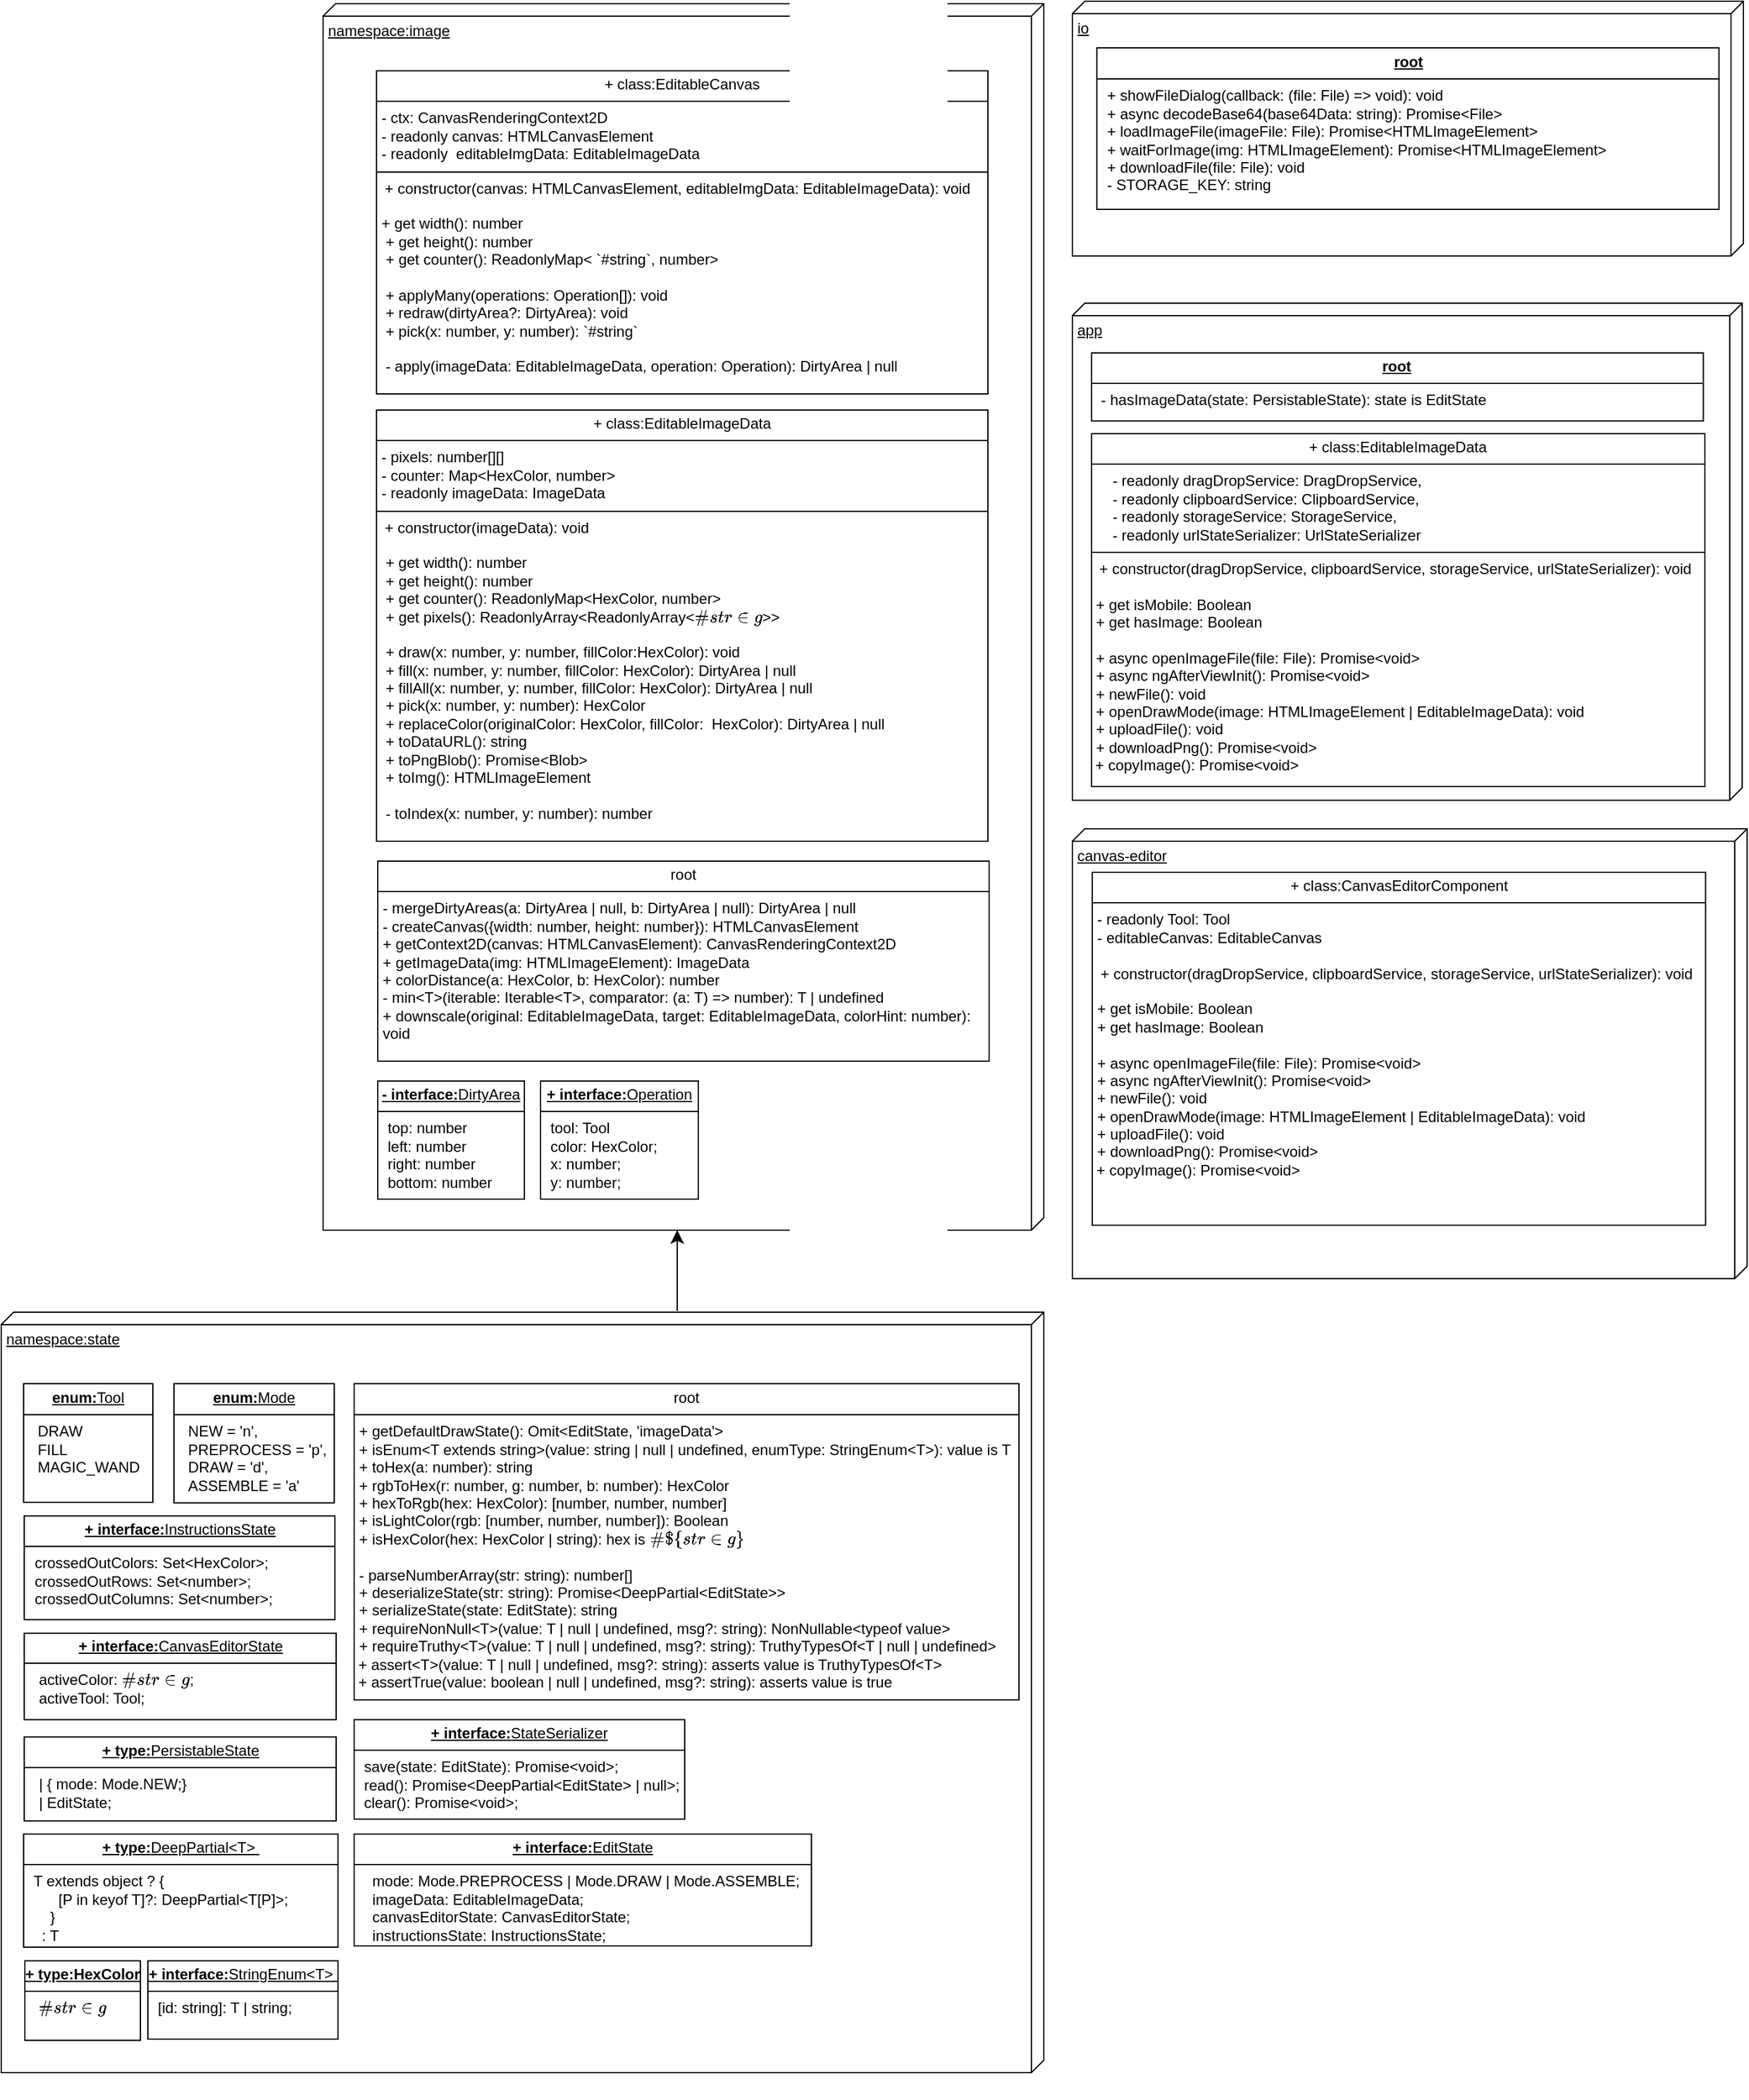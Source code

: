 <mxfile version="24.4.0" type="device">
  <diagram name="Página-1" id="ejyUBYjNq1u3te3N1Lgn">
    <mxGraphModel dx="1521" dy="1231" grid="0" gridSize="10" guides="1" tooltips="1" connect="1" arrows="1" fold="1" page="0" pageScale="1" pageWidth="827" pageHeight="1169" math="0" shadow="0">
      <root>
        <mxCell id="0" />
        <mxCell id="1" parent="0" />
        <mxCell id="gJbiYbYGiODxeHFWd503-30" value="" style="group" parent="1" vertex="1" connectable="0">
          <mxGeometry x="-461" y="884" width="839" height="633" as="geometry" />
        </mxCell>
        <mxCell id="gJbiYbYGiODxeHFWd503-29" value="namespace:state" style="verticalAlign=top;align=left;spacingTop=8;spacingLeft=2;spacingRight=12;shape=cube;size=10;direction=south;fontStyle=4;html=1;whiteSpace=wrap;" parent="gJbiYbYGiODxeHFWd503-30" vertex="1">
          <mxGeometry width="839" height="612" as="geometry" />
        </mxCell>
        <mxCell id="gJbiYbYGiODxeHFWd503-20" value="&lt;p style=&quot;margin:0px;margin-top:4px;text-align:center;text-decoration:underline;&quot;&gt;&lt;b&gt;enum:&lt;/b&gt;&lt;span style=&quot;background-color: initial; text-align: left;&quot;&gt;Tool&lt;/span&gt;&lt;/p&gt;&lt;hr size=&quot;1&quot; style=&quot;border-style:solid;&quot;&gt;&lt;p style=&quot;margin:0px;margin-left:8px;&quot;&gt;&amp;nbsp;DRAW&lt;/p&gt;&lt;p style=&quot;margin:0px;margin-left:8px;&quot;&gt;&amp;nbsp;FILL&lt;/p&gt;&lt;p style=&quot;margin:0px;margin-left:8px;&quot;&gt;&amp;nbsp;MAGIC_WAND&lt;/p&gt;" style="verticalAlign=top;align=left;overflow=fill;html=1;whiteSpace=wrap;" parent="gJbiYbYGiODxeHFWd503-30" vertex="1">
          <mxGeometry x="18" y="57.536" width="104" height="95.497" as="geometry" />
        </mxCell>
        <mxCell id="gJbiYbYGiODxeHFWd503-35" value="&lt;p style=&quot;margin:0px;margin-top:4px;text-align:center;text-decoration:underline;&quot;&gt;&lt;b&gt;enum:&lt;/b&gt;&lt;span style=&quot;background-color: initial; text-align: left;&quot;&gt;Mode&lt;/span&gt;&lt;/p&gt;&lt;hr size=&quot;1&quot; style=&quot;border-style:solid;&quot;&gt;&lt;p style=&quot;margin:0px;margin-left:8px;&quot;&gt;&amp;nbsp;&lt;span style=&quot;background-color: initial;&quot;&gt;NEW = &#39;n&#39;,&lt;/span&gt;&lt;/p&gt;&lt;p style=&quot;margin:0px;margin-left:8px;&quot;&gt;&amp;nbsp;PREPROCESS = &#39;p&#39;,&lt;/p&gt;&lt;p style=&quot;margin:0px;margin-left:8px;&quot;&gt;&amp;nbsp;DRAW = &#39;d&#39;,&lt;/p&gt;&lt;p style=&quot;margin:0px;margin-left:8px;&quot;&gt;&amp;nbsp;ASSEMBLE = &#39;a&#39;&lt;/p&gt;" style="verticalAlign=top;align=left;overflow=fill;html=1;whiteSpace=wrap;" parent="gJbiYbYGiODxeHFWd503-30" vertex="1">
          <mxGeometry x="139" y="57.536" width="129" height="95.904" as="geometry" />
        </mxCell>
        <mxCell id="gJbiYbYGiODxeHFWd503-43" value="&lt;p style=&quot;text-align: center; margin: 4px 0px 0px;&quot;&gt;&lt;b style=&quot;text-decoration-line: underline;&quot;&gt;+ interface:&lt;/b&gt;&lt;span style=&quot;background-color: initial;&quot;&gt;&lt;u&gt;CanvasEditorState&lt;/u&gt;&lt;/span&gt;&lt;/p&gt;&lt;hr size=&quot;1&quot; style=&quot;text-align: center; border-style: solid;&quot;&gt;&lt;p style=&quot;margin:0px;margin-left:8px;&quot;&gt;&amp;nbsp;activeColor: `#string`;&lt;/p&gt;&lt;p style=&quot;margin:0px;margin-left:8px;&quot;&gt;&amp;nbsp;activeTool: Tool;&lt;/p&gt;" style="verticalAlign=top;align=left;overflow=fill;html=1;whiteSpace=wrap;" parent="gJbiYbYGiODxeHFWd503-30" vertex="1">
          <mxGeometry x="18.5" y="258.367" width="251" height="69.56" as="geometry" />
        </mxCell>
        <mxCell id="gJbiYbYGiODxeHFWd503-44" value="&lt;p style=&quot;text-align: center; margin: 4px 0px 0px;&quot;&gt;&lt;b style=&quot;text-decoration-line: underline;&quot;&gt;+ interface:&lt;/b&gt;&lt;span style=&quot;background-color: initial; text-align: left;&quot;&gt;&lt;u&gt;InstructionsState&lt;/u&gt;&lt;/span&gt;&lt;/p&gt;&lt;hr size=&quot;1&quot; style=&quot;text-align: center; border-style: solid;&quot;&gt;&lt;p style=&quot;margin:0px;margin-left:8px;&quot;&gt;&lt;span style=&quot;background-color: initial;&quot;&gt;crossedOutColors: Set&amp;lt;HexColor&amp;gt;;&lt;/span&gt;&lt;/p&gt;&lt;p style=&quot;margin:0px;margin-left:8px;&quot;&gt;crossedOutRows: Set&amp;lt;number&amp;gt;;&lt;/p&gt;&lt;p style=&quot;margin:0px;margin-left:8px;&quot;&gt;crossedOutColumns: Set&amp;lt;number&amp;gt;;&lt;/p&gt;" style="verticalAlign=top;align=left;overflow=fill;html=1;whiteSpace=wrap;" parent="gJbiYbYGiODxeHFWd503-30" vertex="1">
          <mxGeometry x="18.5" y="163.964" width="250" height="83.473" as="geometry" />
        </mxCell>
        <mxCell id="gJbiYbYGiODxeHFWd503-45" value="&lt;p style=&quot;text-align: center; margin: 4px 0px 0px;&quot;&gt;&lt;b style=&quot;text-decoration-line: underline;&quot;&gt;+ type:&lt;/b&gt;&lt;span style=&quot;background-color: initial; text-align: left;&quot;&gt;&lt;u&gt;PersistableState&lt;/u&gt;&lt;/span&gt;&lt;/p&gt;&lt;hr size=&quot;1&quot; style=&quot;text-align: center; border-style: solid;&quot;&gt;&lt;p style=&quot;margin:0px;margin-left:8px;&quot;&gt;&amp;nbsp;&lt;span style=&quot;background-color: initial;&quot;&gt;| {&amp;nbsp;&lt;/span&gt;&lt;span style=&quot;background-color: initial;&quot;&gt;mode: Mode.NEW;&lt;/span&gt;&lt;span style=&quot;background-color: initial;&quot;&gt;}&lt;/span&gt;&lt;/p&gt;&lt;p style=&quot;margin:0px;margin-left:8px;&quot;&gt;&amp;nbsp;| EditState;&lt;/p&gt;" style="verticalAlign=top;align=left;overflow=fill;html=1;whiteSpace=wrap;" parent="gJbiYbYGiODxeHFWd503-30" vertex="1">
          <mxGeometry x="18.5" y="341.84" width="251" height="67.573" as="geometry" />
        </mxCell>
        <mxCell id="gJbiYbYGiODxeHFWd503-46" value="&lt;p style=&quot;text-align: center; margin: 4px 0px 0px;&quot;&gt;&lt;b style=&quot;text-decoration-line: underline;&quot;&gt;+ interface:&lt;/b&gt;&lt;span style=&quot;background-color: initial;&quot;&gt;&lt;u&gt;EditState&lt;/u&gt;&lt;/span&gt;&lt;/p&gt;&lt;hr size=&quot;1&quot; style=&quot;text-align: center; border-style: solid;&quot;&gt;&lt;p style=&quot;margin:0px;margin-left:8px;&quot;&gt;&amp;nbsp; mode: Mode.PREPROCESS | Mode.DRAW | Mode.ASSEMBLE;&lt;/p&gt;&lt;p style=&quot;margin:0px;margin-left:8px;&quot;&gt;&amp;nbsp; imageData: EditableImageData;&lt;/p&gt;&lt;p style=&quot;margin:0px;margin-left:8px;&quot;&gt;&amp;nbsp; canvasEditorState: CanvasEditorState;&lt;/p&gt;&lt;p style=&quot;margin:0px;margin-left:8px;&quot;&gt;&amp;nbsp; instructionsState: InstructionsState;&lt;/p&gt;" style="verticalAlign=top;align=left;overflow=fill;html=1;whiteSpace=wrap;" parent="gJbiYbYGiODxeHFWd503-30" vertex="1">
          <mxGeometry x="284" y="420" width="368" height="90" as="geometry" />
        </mxCell>
        <mxCell id="gJbiYbYGiODxeHFWd503-47" value="&lt;p style=&quot;margin: 4px 0px 0px; text-align: center;&quot;&gt;&lt;b style=&quot;text-decoration-line: underline;&quot;&gt;+ type:HexColor&lt;/b&gt;&lt;/p&gt;&lt;hr size=&quot;1&quot; style=&quot;text-align: center; border-style: solid;&quot;&gt;&lt;p style=&quot;margin:0px;margin-left:8px;&quot;&gt;&amp;nbsp;`#string`&lt;/p&gt;" style="verticalAlign=top;align=left;overflow=fill;html=1;whiteSpace=wrap;" parent="gJbiYbYGiODxeHFWd503-30" vertex="1">
          <mxGeometry x="19" y="522" width="93" height="64" as="geometry" />
        </mxCell>
        <mxCell id="gJbiYbYGiODxeHFWd503-49" value="&lt;p style=&quot;margin:0px;margin-top:4px;text-align:center;&quot;&gt;&lt;span style=&quot;text-align: left;&quot;&gt;root&lt;/span&gt;&lt;br&gt;&lt;/p&gt;&lt;hr size=&quot;1&quot; style=&quot;border-style:solid;&quot;&gt;&lt;p style=&quot;margin:0px;margin-left:4px;&quot;&gt;+ getDefaultDrawState(): Omit&amp;lt;EditState, &#39;imageData&#39;&amp;gt;&lt;/p&gt;&lt;p style=&quot;margin:0px;margin-left:4px;&quot;&gt;+&amp;nbsp;isEnum&amp;lt;T extends string&amp;gt;(value: string | null | undefined, enumType: StringEnum&amp;lt;T&amp;gt;): value is T&lt;/p&gt;&lt;p style=&quot;margin:0px;margin-left:4px;&quot;&gt;+&amp;nbsp;toHex(a: number): string&lt;/p&gt;&lt;p style=&quot;margin:0px;margin-left:4px;&quot;&gt;+&amp;nbsp;rgbToHex(r: number, g: number, b: number): HexColor&lt;/p&gt;&lt;p style=&quot;margin:0px;margin-left:4px;&quot;&gt;+&amp;nbsp;hexToRgb(hex: HexColor): [number, number, number]&lt;/p&gt;&lt;p style=&quot;margin:0px;margin-left:4px;&quot;&gt;+&amp;nbsp;isLightColor(rgb: [number, number, number]): Boolean&lt;/p&gt;&lt;p style=&quot;margin:0px;margin-left:4px;&quot;&gt;+&amp;nbsp;isHexColor(hex: HexColor | string): hex is `#${string}`&lt;/p&gt;&lt;p style=&quot;margin:0px;margin-left:4px;&quot;&gt;&lt;br&gt;&lt;/p&gt;&lt;p style=&quot;margin:0px;margin-left:4px;&quot;&gt;-&amp;nbsp;parseNumberArray(str: string): number[]&lt;/p&gt;&lt;p style=&quot;margin:0px;margin-left:4px;&quot;&gt;+&amp;nbsp;deserializeState(str: string): Promise&amp;lt;DeepPartial&amp;lt;EditState&amp;gt;&amp;gt;&lt;/p&gt;&lt;p style=&quot;margin:0px;margin-left:4px;&quot;&gt;+ serializeState(state: EditState): string&lt;/p&gt;&lt;p style=&quot;margin:0px;margin-left:4px;&quot;&gt;+&amp;nbsp;requireNonNull&amp;lt;T&amp;gt;(value: T | null | undefined, msg?: string): NonNullable&amp;lt;typeof value&amp;gt;&lt;/p&gt;&lt;p style=&quot;margin:0px;margin-left:4px;&quot;&gt;+&amp;nbsp;&lt;span style=&quot;background-color: initial;&quot;&gt;requireTruthy&amp;lt;T&amp;gt;(value: T | null | undefined, msg?: string): TruthyTypesOf&amp;lt;T | null | undefined&amp;gt;&lt;/span&gt;&lt;/p&gt;&lt;div&gt;&lt;span style=&quot;background-color: initial;&quot;&gt;&amp;nbsp;+&amp;nbsp;&lt;/span&gt;&lt;span style=&quot;background-color: initial;&quot;&gt;assert&amp;lt;T&amp;gt;(value: T | null | undefined, msg?: string): asserts value is TruthyTypesOf&amp;lt;T&amp;gt;&lt;/span&gt;&lt;/div&gt;&lt;div&gt;&lt;span style=&quot;background-color: initial;&quot;&gt;&amp;nbsp;+&amp;nbsp;&lt;/span&gt;&lt;span style=&quot;background-color: initial;&quot;&gt;assertTrue(value: boolean | null | undefined, msg?: string): asserts value is true&lt;/span&gt;&lt;/div&gt;" style="verticalAlign=top;align=left;overflow=fill;html=1;whiteSpace=wrap;" parent="gJbiYbYGiODxeHFWd503-30" vertex="1">
          <mxGeometry x="284" y="57.54" width="535" height="254.46" as="geometry" />
        </mxCell>
        <mxCell id="gJbiYbYGiODxeHFWd503-50" value="&lt;p style=&quot;text-align: center; margin: 4px 0px 0px;&quot;&gt;&lt;b style=&quot;text-decoration-line: underline;&quot;&gt;+ interface:&lt;/b&gt;&lt;span style=&quot;background-color: initial; text-align: left;&quot;&gt;&lt;u&gt;StringEnum&amp;lt;T&amp;gt;&amp;nbsp;&lt;/u&gt;&lt;/span&gt;&lt;/p&gt;&lt;hr size=&quot;1&quot; style=&quot;text-align: center; border-style: solid;&quot;&gt;&lt;p style=&quot;margin:0px;margin-left:8px;&quot;&gt;[id: string]: T | string;&lt;/p&gt;" style="verticalAlign=top;align=left;overflow=fill;html=1;whiteSpace=wrap;" parent="gJbiYbYGiODxeHFWd503-30" vertex="1">
          <mxGeometry x="118" y="522" width="153" height="63" as="geometry" />
        </mxCell>
        <mxCell id="gJbiYbYGiODxeHFWd503-62" value="&lt;p style=&quot;text-align: center; margin: 4px 0px 0px;&quot;&gt;&lt;b style=&quot;text-decoration-line: underline;&quot;&gt;+ interface:&lt;/b&gt;&lt;span style=&quot;background-color: initial; text-align: left;&quot;&gt;&lt;u&gt;StateSerializer&lt;/u&gt;&lt;/span&gt;&lt;/p&gt;&lt;hr size=&quot;1&quot; style=&quot;text-align: center; border-style: solid;&quot;&gt;&lt;p style=&quot;margin:0px;margin-left:8px;&quot;&gt;save(state: EditState): Promise&amp;lt;void&amp;gt;;&lt;/p&gt;&lt;p style=&quot;margin:0px;margin-left:8px;&quot;&gt;read(): Promise&amp;lt;DeepPartial&amp;lt;EditState&amp;gt; | null&amp;gt;;&lt;/p&gt;&lt;p style=&quot;margin:0px;margin-left:8px;&quot;&gt;clear(): Promise&amp;lt;void&amp;gt;;&lt;/p&gt;" style="verticalAlign=top;align=left;overflow=fill;html=1;whiteSpace=wrap;" parent="gJbiYbYGiODxeHFWd503-30" vertex="1">
          <mxGeometry x="284" y="327.93" width="266" height="80" as="geometry" />
        </mxCell>
        <mxCell id="gJbiYbYGiODxeHFWd503-63" value="&lt;p style=&quot;text-align: center; margin: 4px 0px 0px;&quot;&gt;&lt;b style=&quot;text-decoration-line: underline;&quot;&gt;+ type:&lt;/b&gt;&lt;span style=&quot;background-color: initial;&quot;&gt;&lt;u&gt;DeepPartial&amp;lt;T&amp;gt;&amp;nbsp;&lt;/u&gt;&lt;/span&gt;&lt;/p&gt;&lt;hr size=&quot;1&quot; style=&quot;text-align: center; border-style: solid;&quot;&gt;&lt;p style=&quot;margin:0px;margin-left:8px;&quot;&gt;T extends object&amp;nbsp;&lt;span style=&quot;background-color: initial;&quot;&gt;? {&lt;/span&gt;&lt;/p&gt;&lt;p style=&quot;margin:0px;margin-left:8px;&quot;&gt;&amp;nbsp; &amp;nbsp; &amp;nbsp; [P in keyof T]?: DeepPartial&amp;lt;T[P]&amp;gt;;&lt;/p&gt;&lt;p style=&quot;margin:0px;margin-left:8px;&quot;&gt;&amp;nbsp; &amp;nbsp; }&lt;/p&gt;&lt;p style=&quot;margin:0px;margin-left:8px;&quot;&gt;&amp;nbsp; : T&lt;/p&gt;" style="verticalAlign=top;align=left;overflow=fill;html=1;whiteSpace=wrap;" parent="gJbiYbYGiODxeHFWd503-30" vertex="1">
          <mxGeometry x="18" y="420" width="253" height="91" as="geometry" />
        </mxCell>
        <mxCell id="gJbiYbYGiODxeHFWd503-31" value="" style="group" parent="1" vertex="1" connectable="0">
          <mxGeometry x="-202" y="-169" width="580" height="987" as="geometry" />
        </mxCell>
        <mxCell id="gJbiYbYGiODxeHFWd503-27" value="namespace:image" style="verticalAlign=top;align=left;spacingTop=8;spacingLeft=2;spacingRight=12;shape=cube;size=10;direction=south;fontStyle=4;html=1;whiteSpace=wrap;" parent="gJbiYbYGiODxeHFWd503-31" vertex="1">
          <mxGeometry width="580" height="987" as="geometry" />
        </mxCell>
        <mxCell id="gJbiYbYGiODxeHFWd503-17" value="&lt;p style=&quot;margin:0px;margin-top:4px;text-align:center;&quot;&gt;+ class:EditableCanvas&lt;br&gt;&lt;/p&gt;&lt;hr size=&quot;1&quot; style=&quot;border-style:solid;&quot;&gt;&lt;p style=&quot;margin:0px;margin-left:4px;&quot;&gt;- ctx: CanvasRenderingContext2D&lt;br&gt;&lt;/p&gt;&lt;p style=&quot;margin:0px;margin-left:4px;&quot;&gt;- readonly&amp;nbsp;&lt;span style=&quot;background-color: initial;&quot;&gt;canvas: HTMLCanvasElement&lt;/span&gt;&lt;/p&gt;&lt;p style=&quot;margin:0px;margin-left:4px;&quot;&gt;&lt;span style=&quot;background-color: initial;&quot;&gt;- readonly&amp;nbsp;&lt;/span&gt;&lt;span style=&quot;background-color: initial;&quot;&gt;&amp;nbsp;editableI&lt;/span&gt;&lt;span style=&quot;background-color: initial;&quot;&gt;mgData: EditableImageData&lt;/span&gt;&lt;/p&gt;&lt;hr size=&quot;1&quot; style=&quot;border-style:solid;&quot;&gt;&amp;nbsp; + constructor(canvas: HTMLCanvasElement,&amp;nbsp;&lt;span style=&quot;background-color: initial;&quot;&gt;editableI&lt;/span&gt;&lt;span style=&quot;background-color: initial;&quot;&gt;mgData:&amp;nbsp;&lt;/span&gt;EditableImageData): void&lt;br&gt;&lt;p style=&quot;margin:0px;margin-left:4px;&quot;&gt;&amp;nbsp;&lt;/p&gt;&lt;p style=&quot;margin:0px;margin-left:4px;&quot;&gt;+ get width(): number&lt;/p&gt;&lt;p style=&quot;margin:0px;margin-left:4px;&quot;&gt;&amp;nbsp;+&amp;nbsp;&lt;span style=&quot;background-color: initial;&quot;&gt;get&lt;/span&gt;&lt;span style=&quot;background-color: initial;&quot;&gt;&amp;nbsp;&lt;/span&gt;&lt;span style=&quot;background-color: initial;&quot;&gt;height(): number&lt;/span&gt;&lt;/p&gt;&lt;p style=&quot;margin:0px;margin-left:4px;&quot;&gt;&amp;nbsp;+&amp;nbsp;&lt;span style=&quot;background-color: initial;&quot;&gt;get&lt;/span&gt;&lt;span style=&quot;background-color: initial;&quot;&gt;&amp;nbsp;&lt;/span&gt;&lt;span style=&quot;background-color: initial;&quot;&gt;counter(): ReadonlyMap&amp;lt;&amp;nbsp;`&lt;/span&gt;&lt;span style=&quot;background-color: initial;&quot;&gt;#string&lt;/span&gt;&lt;span style=&quot;background-color: initial;&quot;&gt;`&lt;/span&gt;&lt;span style=&quot;background-color: initial;&quot;&gt;, number&amp;gt;&lt;/span&gt;&lt;/p&gt;&lt;p style=&quot;margin:0px;margin-left:4px;&quot;&gt;&lt;span style=&quot;background-color: initial;&quot;&gt;&lt;br&gt;&lt;/span&gt;&lt;/p&gt;&lt;p style=&quot;margin:0px;margin-left:4px;&quot;&gt;&amp;nbsp;+ applyMany(operations: Operation[]): void&lt;/p&gt;&lt;p style=&quot;margin:0px;margin-left:4px;&quot;&gt;&amp;nbsp;+ redraw(dirtyArea?: DirtyArea): void&lt;/p&gt;&lt;p style=&quot;margin:0px;margin-left:4px;&quot;&gt;&amp;nbsp;+ pick(x: number, y: number): `&lt;span style=&quot;background-color: initial;&quot;&gt;#string&lt;/span&gt;&lt;span style=&quot;background-color: initial;&quot;&gt;`&lt;/span&gt;&lt;/p&gt;&lt;p style=&quot;margin:0px;margin-left:4px;&quot;&gt;&lt;span style=&quot;background-color: initial;&quot;&gt;&lt;br&gt;&lt;/span&gt;&lt;/p&gt;&lt;p style=&quot;margin:0px;margin-left:4px;&quot;&gt;&lt;span style=&quot;background-color: initial;&quot;&gt;&amp;nbsp;- apply(imageData: EditableImageData, operation: Operation): DirtyArea | null&amp;nbsp;&lt;/span&gt;&lt;/p&gt;&lt;p style=&quot;margin:0px;margin-left:4px;&quot;&gt;&lt;br&gt;&lt;/p&gt;" style="verticalAlign=top;align=left;overflow=fill;html=1;whiteSpace=wrap;" parent="gJbiYbYGiODxeHFWd503-31" vertex="1">
          <mxGeometry x="43" y="54" width="492" height="260" as="geometry" />
        </mxCell>
        <mxCell id="gJbiYbYGiODxeHFWd503-23" value="&lt;p style=&quot;margin:0px;margin-top:4px;text-align:center;&quot;&gt;&lt;span style=&quot;background-color: initial;&quot;&gt;+ class:&lt;/span&gt;&lt;span style=&quot;text-align: left;&quot;&gt;EditableImageData&lt;/span&gt;&lt;br&gt;&lt;/p&gt;&lt;hr size=&quot;1&quot; style=&quot;border-style:solid;&quot;&gt;&lt;p style=&quot;margin:0px;margin-left:4px;&quot;&gt;&lt;span style=&quot;background-color: initial;&quot;&gt;- pixels: number[][]&lt;/span&gt;&lt;/p&gt;&lt;p style=&quot;margin:0px;margin-left:4px;&quot;&gt;- counter: Map&amp;lt;HexColor, number&amp;gt;&lt;br&gt;&lt;/p&gt;&lt;p style=&quot;margin:0px;margin-left:4px;&quot;&gt;- readonly imageData: ImageData&lt;/p&gt;&lt;hr size=&quot;1&quot; style=&quot;border-style:solid;&quot;&gt;&amp;nbsp; + constructor(imageData): void&lt;div&gt;&lt;br&gt;&lt;p style=&quot;margin:0px;margin-left:4px;&quot;&gt;&amp;nbsp;+ get width(): number&lt;/p&gt;&lt;p style=&quot;margin:0px;margin-left:4px;&quot;&gt;&amp;nbsp;+&amp;nbsp;&lt;span style=&quot;background-color: initial;&quot;&gt;get&lt;/span&gt;&lt;span style=&quot;background-color: initial;&quot;&gt;&amp;nbsp;&lt;/span&gt;&lt;span style=&quot;background-color: initial;&quot;&gt;height(): number&lt;/span&gt;&lt;/p&gt;&lt;p style=&quot;margin:0px;margin-left:4px;&quot;&gt;&amp;nbsp;+&amp;nbsp;&lt;span style=&quot;background-color: initial;&quot;&gt;get&lt;/span&gt;&lt;span style=&quot;background-color: initial;&quot;&gt;&amp;nbsp;&lt;/span&gt;&lt;span style=&quot;background-color: initial;&quot;&gt;counter(): ReadonlyMap&amp;lt;&lt;/span&gt;HexColor&lt;span style=&quot;background-color: initial;&quot;&gt;, number&amp;gt;&lt;/span&gt;&lt;/p&gt;&lt;p style=&quot;margin: 0px 0px 0px 4px;&quot;&gt;&amp;nbsp;+&amp;nbsp;&lt;span style=&quot;background-color: initial;&quot;&gt;get&lt;/span&gt;&lt;span style=&quot;background-color: initial;&quot;&gt;&amp;nbsp;&lt;/span&gt;&lt;span style=&quot;background-color: initial;&quot;&gt;pixels():&amp;nbsp;&lt;/span&gt;&lt;span style=&quot;background-color: initial;&quot;&gt;ReadonlyArray&amp;lt;ReadonlyArray&amp;lt;`#string`&amp;gt;&amp;gt;&lt;/span&gt;&lt;/p&gt;&lt;p style=&quot;margin:0px;margin-left:4px;&quot;&gt;&lt;span style=&quot;background-color: initial;&quot;&gt;&lt;br&gt;&lt;/span&gt;&lt;/p&gt;&lt;p style=&quot;margin:0px;margin-left:4px;&quot;&gt;&lt;span style=&quot;background-color: initial;&quot;&gt;&amp;nbsp;+ draw(x: number, y: number, fillColor:&lt;/span&gt;HexColor&lt;span style=&quot;background-color: initial;&quot;&gt;): void&lt;/span&gt;&lt;br&gt;&lt;/p&gt;&lt;p style=&quot;margin:0px;margin-left:4px;&quot;&gt;&amp;nbsp;+ fill(x: number, y: number, fillColor: HexColor): DirtyArea | null&lt;br&gt;&lt;/p&gt;&lt;p style=&quot;margin: 0px 0px 0px 4px;&quot;&gt;&amp;nbsp;+ fillAll(x: number, y: number, fillColor: HexColor): DirtyArea | null&lt;/p&gt;&lt;p style=&quot;margin:0px;margin-left:4px;&quot;&gt;&amp;nbsp;+ pick(x: number, y: number):&amp;nbsp;&lt;span style=&quot;background-color: initial;&quot;&gt;HexColor&lt;/span&gt;&lt;/p&gt;&lt;p style=&quot;margin:0px;margin-left:4px;&quot;&gt;&amp;nbsp;+ replaceColor(originalColor: HexColor, fillColor:&amp;nbsp; HexColor): DirtyArea | null&lt;/p&gt;&lt;p style=&quot;margin:0px;margin-left:4px;&quot;&gt;&amp;nbsp;+ toDataURL(): string&lt;/p&gt;&lt;p style=&quot;margin:0px;margin-left:4px;&quot;&gt;&amp;nbsp;+ toPngBlob(): Promise&amp;lt;Blob&amp;gt;&lt;/p&gt;&lt;p style=&quot;margin:0px;margin-left:4px;&quot;&gt;&amp;nbsp;+&amp;nbsp;toImg(): HTMLImageElement&lt;/p&gt;&lt;p style=&quot;margin:0px;margin-left:4px;&quot;&gt;&lt;br&gt;&lt;/p&gt;&lt;p style=&quot;margin:0px;margin-left:4px;&quot;&gt;&amp;nbsp;-&amp;nbsp;toIndex(x: number, y: number): number&lt;/p&gt;&lt;/div&gt;" style="verticalAlign=top;align=left;overflow=fill;html=1;whiteSpace=wrap;" parent="gJbiYbYGiODxeHFWd503-31" vertex="1">
          <mxGeometry x="43" y="327" width="492" height="347" as="geometry" />
        </mxCell>
        <mxCell id="gJbiYbYGiODxeHFWd503-28" value="&lt;p style=&quot;margin:0px;margin-top:4px;text-align:center;&quot;&gt;&lt;span style=&quot;text-align: left;&quot;&gt;root&lt;/span&gt;&lt;br&gt;&lt;/p&gt;&lt;hr size=&quot;1&quot; style=&quot;border-style:solid;&quot;&gt;&lt;p style=&quot;margin:0px;margin-left:4px;&quot;&gt;- mergeDirtyAreas(&lt;span style=&quot;background-color: initial;&quot;&gt;a: DirtyArea | null,&amp;nbsp;&lt;/span&gt;&lt;span style=&quot;background-color: initial;&quot;&gt;b: DirtyArea | null&lt;/span&gt;&lt;span style=&quot;background-color: initial;&quot;&gt;): DirtyArea | null&amp;nbsp;&lt;/span&gt;&lt;/p&gt;&lt;p style=&quot;margin:0px;margin-left:4px;&quot;&gt;&lt;span style=&quot;background-color: initial;&quot;&gt;- createCanvas({&lt;/span&gt;&lt;span style=&quot;background-color: initial;&quot;&gt;width: number, height: number&lt;/span&gt;&lt;span style=&quot;background-color: initial;&quot;&gt;}):&amp;nbsp;&lt;/span&gt;&lt;span style=&quot;background-color: initial;&quot;&gt;HTMLCanvasElement&lt;/span&gt;&lt;/p&gt;&lt;p style=&quot;margin:0px;margin-left:4px;&quot;&gt;&lt;span style=&quot;background-color: initial;&quot;&gt;+ getContext2D&lt;/span&gt;&lt;span style=&quot;background-color: initial;&quot;&gt;(canvas: HTMLCanvasElement):&amp;nbsp;&lt;/span&gt;&lt;span style=&quot;background-color: initial;&quot;&gt;CanvasRenderingContext2D&lt;/span&gt;&lt;span style=&quot;background-color: initial;&quot;&gt;&lt;br&gt;&lt;/span&gt;&lt;/p&gt;&lt;p style=&quot;margin:0px;margin-left:4px;&quot;&gt;&lt;span style=&quot;background-color: initial;&quot;&gt;+ getImageData(img: HTMLImageElement): ImageData&lt;br&gt;+ colorDistance(a:&amp;nbsp;&lt;/span&gt;HexColor&lt;span style=&quot;background-color: initial;&quot;&gt;, b:&amp;nbsp;&lt;/span&gt;HexColor&lt;span style=&quot;background-color: initial;&quot;&gt;): number&lt;br&gt;&lt;/span&gt;&lt;/p&gt;&lt;p style=&quot;margin:0px;margin-left:4px;&quot;&gt;&lt;span style=&quot;background-color: initial;&quot;&gt;- min&amp;lt;T&amp;gt;(iterable: Iterable&amp;lt;T&amp;gt;, comparator: (a: T) =&amp;gt; number): T | undefined&lt;br&gt;&lt;/span&gt;&lt;/p&gt;&lt;p style=&quot;margin:0px;margin-left:4px;&quot;&gt;&lt;span style=&quot;background-color: initial;&quot;&gt;+ downscale(original: EditableImageData, target: EditableImageData, colorHint: number): void&lt;br&gt;&lt;/span&gt;&lt;/p&gt;" style="verticalAlign=top;align=left;overflow=fill;html=1;whiteSpace=wrap;" parent="gJbiYbYGiODxeHFWd503-31" vertex="1">
          <mxGeometry x="44" y="690" width="492" height="161" as="geometry" />
        </mxCell>
        <mxCell id="gJbiYbYGiODxeHFWd503-19" value="&lt;p style=&quot;margin:0px;margin-top:4px;text-align:center;text-decoration:underline;&quot;&gt;&lt;b&gt;- interface:&lt;/b&gt;&lt;span style=&quot;background-color: initial; text-align: left;&quot;&gt;DirtyArea&lt;/span&gt;&lt;/p&gt;&lt;hr size=&quot;1&quot; style=&quot;border-style:solid;&quot;&gt;&lt;p style=&quot;margin:0px;margin-left:8px;&quot;&gt;top&lt;span style=&quot;background-color: initial;&quot;&gt;: number&lt;/span&gt;&lt;/p&gt;&lt;p style=&quot;margin:0px;margin-left:8px;&quot;&gt;left: number&lt;br&gt;right&lt;span style=&quot;background-color: initial;&quot;&gt;: number&lt;/span&gt;&lt;/p&gt;&lt;p style=&quot;margin:0px;margin-left:8px;&quot;&gt;bottom: number&lt;/p&gt;" style="verticalAlign=top;align=left;overflow=fill;html=1;whiteSpace=wrap;" parent="gJbiYbYGiODxeHFWd503-31" vertex="1">
          <mxGeometry x="44" y="867" width="118" height="95" as="geometry" />
        </mxCell>
        <mxCell id="gJbiYbYGiODxeHFWd503-18" value="&lt;p style=&quot;margin:0px;margin-top:4px;text-align:center;text-decoration:underline;&quot;&gt;&lt;b&gt;+ interface:&lt;/b&gt;&lt;span style=&quot;background-color: initial; text-align: left;&quot;&gt;Operation&lt;/span&gt;&lt;/p&gt;&lt;hr size=&quot;1&quot; style=&quot;border-style:solid;&quot;&gt;&lt;p style=&quot;margin:0px;margin-left:8px;&quot;&gt;tool: Tool&amp;nbsp;&lt;/p&gt;&lt;p style=&quot;margin:0px;margin-left:8px;&quot;&gt;&lt;span style=&quot;background-color: initial;&quot;&gt;color: HexColor;&lt;/span&gt;&lt;/p&gt;&lt;p style=&quot;margin:0px;margin-left:8px;&quot;&gt;x: number;&lt;/p&gt;&lt;p style=&quot;margin:0px;margin-left:8px;&quot;&gt;y: number;&lt;/p&gt;" style="verticalAlign=top;align=left;overflow=fill;html=1;whiteSpace=wrap;" parent="gJbiYbYGiODxeHFWd503-31" vertex="1">
          <mxGeometry x="175" y="867" width="127" height="95" as="geometry" />
        </mxCell>
        <mxCell id="gJbiYbYGiODxeHFWd503-48" style="edgeStyle=none;curved=1;rounded=0;orthogonalLoop=1;jettySize=auto;html=1;fontSize=12;startSize=8;endSize=8;entryX=0;entryY=0;entryDx=987;entryDy=295;entryPerimeter=0;" parent="1" target="gJbiYbYGiODxeHFWd503-27" edge="1">
          <mxGeometry relative="1" as="geometry">
            <mxPoint x="83" y="883" as="sourcePoint" />
            <mxPoint x="102" y="833" as="targetPoint" />
          </mxGeometry>
        </mxCell>
        <mxCell id="qOLwft03yUnZW-UZaoGM-6" value="" style="group" vertex="1" connectable="0" parent="1">
          <mxGeometry x="401" y="-171" width="540" height="205" as="geometry" />
        </mxCell>
        <mxCell id="qOLwft03yUnZW-UZaoGM-4" value="" style="group" vertex="1" connectable="0" parent="qOLwft03yUnZW-UZaoGM-6">
          <mxGeometry width="540" height="205" as="geometry" />
        </mxCell>
        <mxCell id="qOLwft03yUnZW-UZaoGM-2" value="io" style="verticalAlign=top;align=left;spacingTop=8;spacingLeft=2;spacingRight=12;shape=cube;size=10;direction=south;fontStyle=4;html=1;whiteSpace=wrap;" vertex="1" parent="qOLwft03yUnZW-UZaoGM-4">
          <mxGeometry width="540" height="205" as="geometry" />
        </mxCell>
        <mxCell id="qOLwft03yUnZW-UZaoGM-5" value="&lt;p style=&quot;margin:0px;margin-top:4px;text-align:center;text-decoration:underline;&quot;&gt;&lt;b&gt;root&lt;/b&gt;&lt;/p&gt;&lt;hr size=&quot;1&quot; style=&quot;border-style:solid;&quot;&gt;&lt;p style=&quot;margin:0px;margin-left:8px;&quot;&gt;+ showFileDialog(callback: (file: File) =&amp;gt; void): void&lt;br&gt;&lt;/p&gt;&lt;p style=&quot;margin:0px;margin-left:8px;&quot;&gt;+ async decodeBase64(base64Data: string): Promise&amp;lt;File&amp;gt;&lt;/p&gt;&lt;p style=&quot;margin:0px;margin-left:8px;&quot;&gt;+&amp;nbsp;loadImageFile(imageFile: File): Promise&amp;lt;HTMLImageElement&amp;gt;&lt;/p&gt;&lt;p style=&quot;margin:0px;margin-left:8px;&quot;&gt;+&amp;nbsp;waitForImage(img: HTMLImageElement): Promise&amp;lt;HTMLImageElement&amp;gt;&lt;/p&gt;&lt;p style=&quot;margin:0px;margin-left:8px;&quot;&gt;+&amp;nbsp;downloadFile(file: File): void&lt;/p&gt;&lt;p style=&quot;margin:0px;margin-left:8px;&quot;&gt;-&amp;nbsp;STORAGE_KEY: string&lt;/p&gt;" style="verticalAlign=top;align=left;overflow=fill;html=1;whiteSpace=wrap;" vertex="1" parent="qOLwft03yUnZW-UZaoGM-4">
          <mxGeometry x="19.688" y="37.5" width="500.625" height="130" as="geometry" />
        </mxCell>
        <mxCell id="qOLwft03yUnZW-UZaoGM-7" value="" style="group" vertex="1" connectable="0" parent="1">
          <mxGeometry x="401" y="72" width="539" height="400" as="geometry" />
        </mxCell>
        <mxCell id="qOLwft03yUnZW-UZaoGM-8" value="" style="group" vertex="1" connectable="0" parent="qOLwft03yUnZW-UZaoGM-7">
          <mxGeometry width="539" height="400" as="geometry" />
        </mxCell>
        <mxCell id="qOLwft03yUnZW-UZaoGM-9" value="app" style="verticalAlign=top;align=left;spacingTop=8;spacingLeft=2;spacingRight=12;shape=cube;size=10;direction=south;fontStyle=4;html=1;whiteSpace=wrap;" vertex="1" parent="qOLwft03yUnZW-UZaoGM-8">
          <mxGeometry width="539" height="400" as="geometry" />
        </mxCell>
        <mxCell id="qOLwft03yUnZW-UZaoGM-10" value="&lt;p style=&quot;margin:0px;margin-top:4px;text-align:center;text-decoration:underline;&quot;&gt;&lt;b&gt;root&lt;/b&gt;&lt;/p&gt;&lt;hr size=&quot;1&quot; style=&quot;border-style:solid;&quot;&gt;&lt;p style=&quot;margin:0px;margin-left:8px;&quot;&gt;-&amp;nbsp;&lt;span style=&quot;background-color: initial;&quot;&gt;hasImageData(state: PersistableState): state is EditState&lt;/span&gt;&lt;br&gt;&lt;/p&gt;&lt;div&gt;&lt;span style=&quot;background-color: initial;&quot;&gt;&lt;br&gt;&lt;/span&gt;&lt;/div&gt;" style="verticalAlign=top;align=left;overflow=fill;html=1;whiteSpace=wrap;" vertex="1" parent="qOLwft03yUnZW-UZaoGM-8">
          <mxGeometry x="15.42" y="40" width="492.32" height="54.75" as="geometry" />
        </mxCell>
        <mxCell id="qOLwft03yUnZW-UZaoGM-12" value="&lt;p style=&quot;margin:0px;margin-top:4px;text-align:center;&quot;&gt;&lt;span style=&quot;background-color: initial;&quot;&gt;+ class:&lt;/span&gt;&lt;span style=&quot;text-align: left;&quot;&gt;EditableImageData&lt;/span&gt;&lt;br&gt;&lt;/p&gt;&lt;hr size=&quot;1&quot; style=&quot;border-style:solid;&quot;&gt;&lt;p style=&quot;margin:0px;margin-left:4px;&quot;&gt;&amp;nbsp; &amp;nbsp; - readonly dragDropService: DragDropService,&lt;/p&gt;&lt;p style=&quot;margin:0px;margin-left:4px;&quot;&gt;&amp;nbsp; &amp;nbsp; -&amp;nbsp;readonly clipboardService: ClipboardService,&lt;/p&gt;&lt;p style=&quot;margin:0px;margin-left:4px;&quot;&gt;&amp;nbsp; &amp;nbsp; -&amp;nbsp;readonly storageService: StorageService,&lt;/p&gt;&lt;p style=&quot;margin:0px;margin-left:4px;&quot;&gt;&amp;nbsp; &amp;nbsp; -&amp;nbsp;readonly urlStateSerializer: UrlStateSerializer&lt;/p&gt;&lt;hr size=&quot;1&quot; style=&quot;border-style:solid;&quot;&gt;&amp;nbsp; + constructor(dragDropService, clipboardService, storageService, urlStateSerializer): void&lt;div&gt;&lt;br&gt;&lt;/div&gt;&lt;div&gt;&lt;p style=&quot;margin: 0px 0px 0px 4px;&quot;&gt;+ get isMobile: Boolean&lt;/p&gt;&lt;p style=&quot;margin: 0px 0px 0px 4px;&quot;&gt;+ get&amp;nbsp;&lt;span style=&quot;background-color: initial;&quot;&gt;hasImage: Boolean&lt;/span&gt;&lt;/p&gt;&lt;p style=&quot;margin: 0px 0px 0px 4px;&quot;&gt;&lt;span style=&quot;background-color: initial;&quot;&gt;&lt;br&gt;&lt;/span&gt;&lt;/p&gt;&lt;p style=&quot;margin:0px;margin-left:4px;&quot;&gt;+ async openImageFile(file: File): Promise&amp;lt;void&amp;gt;&lt;/p&gt;&lt;p style=&quot;margin:0px;margin-left:4px;&quot;&gt;+ async&amp;nbsp;ngAfterViewInit(): Promise&amp;lt;void&amp;gt;&lt;/p&gt;&lt;p style=&quot;margin:0px;margin-left:4px;&quot;&gt;&lt;span style=&quot;background-color: initial;&quot;&gt;+&amp;nbsp;&lt;/span&gt;&lt;span style=&quot;background-color: initial;&quot;&gt;newFile(): void&lt;/span&gt;&lt;/p&gt;&lt;p style=&quot;margin:0px;margin-left:4px;&quot;&gt;&lt;span style=&quot;background-color: initial;&quot;&gt;+&amp;nbsp;&lt;/span&gt;&lt;span style=&quot;background-color: initial;&quot;&gt;openDrawMode(image: HTMLImageElement | EditableImageData): void&lt;/span&gt;&lt;/p&gt;&lt;p style=&quot;margin:0px;margin-left:4px;&quot;&gt;&lt;span style=&quot;background-color: initial;&quot;&gt;+&amp;nbsp;&lt;/span&gt;&lt;span style=&quot;background-color: initial;&quot;&gt;uploadFile(): void&lt;/span&gt;&lt;/p&gt;&lt;p style=&quot;margin:0px;margin-left:4px;&quot;&gt;&lt;span style=&quot;background-color: initial;&quot;&gt;+&amp;nbsp;&lt;/span&gt;&lt;span style=&quot;background-color: initial;&quot;&gt;downloadPng(): Promise&amp;lt;void&amp;gt;&lt;/span&gt;&lt;/p&gt;&lt;/div&gt;&lt;div&gt;&lt;span style=&quot;background-color: initial;&quot;&gt;&amp;nbsp;+&amp;nbsp;&lt;/span&gt;&lt;span style=&quot;background-color: initial;&quot;&gt;copyImage(): Promise&amp;lt;void&amp;gt;&lt;/span&gt;&lt;/div&gt;" style="verticalAlign=top;align=left;overflow=fill;html=1;whiteSpace=wrap;" vertex="1" parent="qOLwft03yUnZW-UZaoGM-8">
          <mxGeometry x="15.42" y="105" width="493.58" height="284" as="geometry" />
        </mxCell>
        <mxCell id="qOLwft03yUnZW-UZaoGM-17" value="" style="group" vertex="1" connectable="0" parent="1">
          <mxGeometry x="401" y="495" width="543" height="362" as="geometry" />
        </mxCell>
        <mxCell id="qOLwft03yUnZW-UZaoGM-14" value="canvas-editor" style="verticalAlign=top;align=left;spacingTop=8;spacingLeft=2;spacingRight=12;shape=cube;size=10;direction=south;fontStyle=4;html=1;whiteSpace=wrap;" vertex="1" parent="qOLwft03yUnZW-UZaoGM-17">
          <mxGeometry width="543" height="362" as="geometry" />
        </mxCell>
        <mxCell id="qOLwft03yUnZW-UZaoGM-15" value="&lt;p style=&quot;margin: 4px 0px 0px; text-align: center;&quot;&gt;&lt;span style=&quot;background-color: initial;&quot;&gt;+ class:&lt;/span&gt;&lt;span style=&quot;background-color: initial; text-align: left;&quot;&gt;CanvasEditorComponent&lt;/span&gt;&lt;/p&gt;&lt;hr size=&quot;1&quot; style=&quot;border-style:solid;&quot;&gt;&lt;p style=&quot;margin:0px;margin-left:4px;&quot;&gt;- readonly Tool: Tool&lt;/p&gt;&lt;p style=&quot;margin:0px;margin-left:4px;&quot;&gt;- editableCanvas: EditableCanvas&lt;/p&gt;&lt;p style=&quot;margin:0px;margin-left:4px;&quot;&gt;&lt;br&gt;&lt;/p&gt;&amp;nbsp; + constructor(dragDropService, clipboardService, storageService, urlStateSerializer): void&lt;div&gt;&lt;br&gt;&lt;/div&gt;&lt;div&gt;&lt;p style=&quot;margin: 0px 0px 0px 4px;&quot;&gt;+ get isMobile: Boolean&lt;/p&gt;&lt;p style=&quot;margin: 0px 0px 0px 4px;&quot;&gt;+ get&amp;nbsp;&lt;span style=&quot;background-color: initial;&quot;&gt;hasImage: Boolean&lt;/span&gt;&lt;/p&gt;&lt;p style=&quot;margin: 0px 0px 0px 4px;&quot;&gt;&lt;span style=&quot;background-color: initial;&quot;&gt;&lt;br&gt;&lt;/span&gt;&lt;/p&gt;&lt;p style=&quot;margin:0px;margin-left:4px;&quot;&gt;+ async openImageFile(file: File): Promise&amp;lt;void&amp;gt;&lt;/p&gt;&lt;p style=&quot;margin:0px;margin-left:4px;&quot;&gt;+ async&amp;nbsp;ngAfterViewInit(): Promise&amp;lt;void&amp;gt;&lt;/p&gt;&lt;p style=&quot;margin:0px;margin-left:4px;&quot;&gt;&lt;span style=&quot;background-color: initial;&quot;&gt;+&amp;nbsp;&lt;/span&gt;&lt;span style=&quot;background-color: initial;&quot;&gt;newFile(): void&lt;/span&gt;&lt;/p&gt;&lt;p style=&quot;margin:0px;margin-left:4px;&quot;&gt;&lt;span style=&quot;background-color: initial;&quot;&gt;+&amp;nbsp;&lt;/span&gt;&lt;span style=&quot;background-color: initial;&quot;&gt;openDrawMode(image: HTMLImageElement | EditableImageData): void&lt;/span&gt;&lt;/p&gt;&lt;p style=&quot;margin:0px;margin-left:4px;&quot;&gt;&lt;span style=&quot;background-color: initial;&quot;&gt;+&amp;nbsp;&lt;/span&gt;&lt;span style=&quot;background-color: initial;&quot;&gt;uploadFile(): void&lt;/span&gt;&lt;/p&gt;&lt;p style=&quot;margin:0px;margin-left:4px;&quot;&gt;&lt;span style=&quot;background-color: initial;&quot;&gt;+&amp;nbsp;&lt;/span&gt;&lt;span style=&quot;background-color: initial;&quot;&gt;downloadPng(): Promise&amp;lt;void&amp;gt;&lt;/span&gt;&lt;/p&gt;&lt;/div&gt;&lt;div&gt;&lt;span style=&quot;background-color: initial;&quot;&gt;&amp;nbsp;+&amp;nbsp;&lt;/span&gt;&lt;span style=&quot;background-color: initial;&quot;&gt;copyImage(): Promise&amp;lt;void&amp;gt;&lt;/span&gt;&lt;/div&gt;" style="verticalAlign=top;align=left;overflow=fill;html=1;whiteSpace=wrap;" vertex="1" parent="qOLwft03yUnZW-UZaoGM-17">
          <mxGeometry x="16" y="35" width="493.58" height="284" as="geometry" />
        </mxCell>
      </root>
    </mxGraphModel>
  </diagram>
</mxfile>
